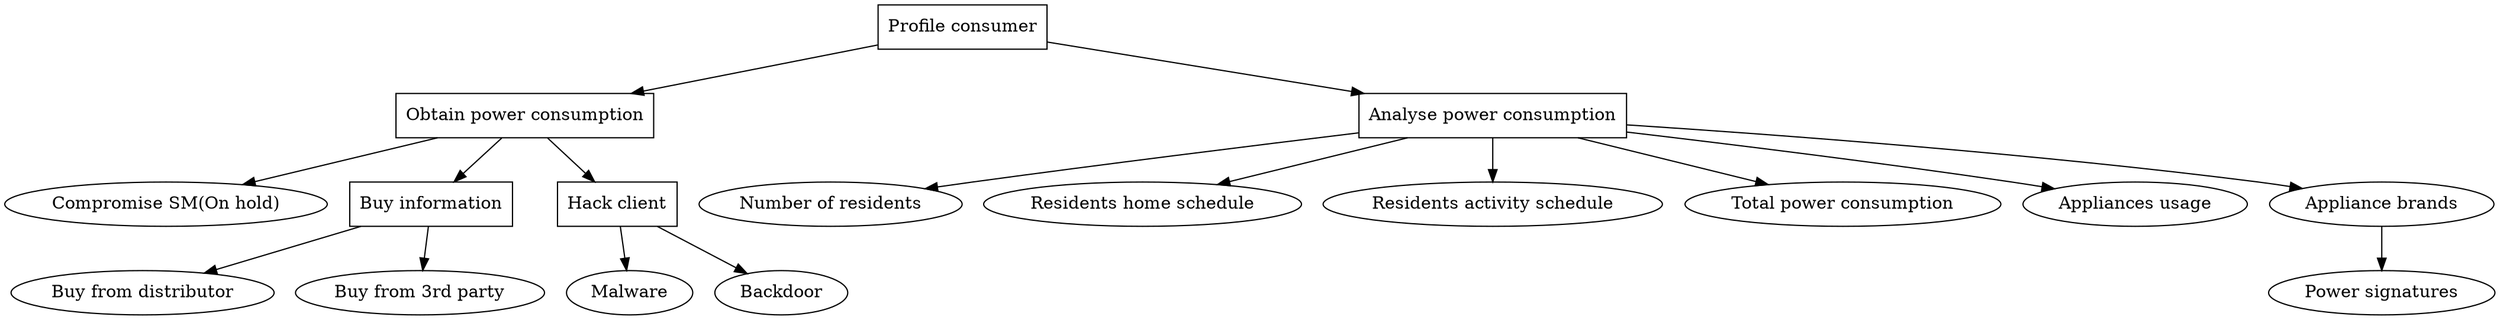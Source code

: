 digraph G{
	node [style=filled fillcolor=white]

	root[label="Profile consumer",shape=AND];

	obtain_information[label="Obtain power consumption",shape=OR];
	analyse_power_consumption[label="Analyse power consumption",shape=OR];

	compromise_sm[label="Compromise SM(On hold)"];
	buy_information[label="Buy information",shape=OR]
	hack_client[label="Hack client",shape=OR];
	residents[label="Number of residents"];
	home[label="Residents home schedule"];
	activity_residents[label="Residents activity schedule"];
	total[label="Total power consumption"];
	when_appl[label="Appliances usage"];
	what_appl[label="Appliance brands"];

	buy_distributor[label="Buy from distributor"];
	buy_third_party[label="Buy from 3rd party"];
	
	malware[label="Malware"];
	backdoor[label="Backdoor"];
	power_signatures[label="Power signatures"]
	

	root -> obtain_information, analyse_power_consumption;
	obtain_information -> compromise_sm, buy_information, hack_client;
	analyse_power_consumption -> total, residents, activity_residents, home, when_appl, what_appl;
	buy_information -> buy_distributor, buy_third_party;
	hack_client -> malware, backdoor;

	what_appl -> power_signatures;
	
	}